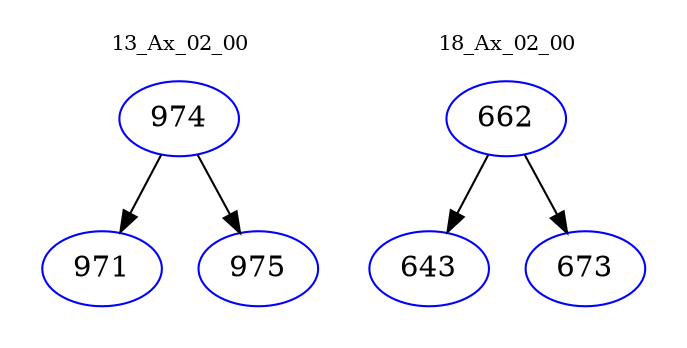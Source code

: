 digraph{
subgraph cluster_0 {
color = white
label = "13_Ax_02_00";
fontsize=10;
T0_974 [label="974", color="blue"]
T0_974 -> T0_971 [color="black"]
T0_971 [label="971", color="blue"]
T0_974 -> T0_975 [color="black"]
T0_975 [label="975", color="blue"]
}
subgraph cluster_1 {
color = white
label = "18_Ax_02_00";
fontsize=10;
T1_662 [label="662", color="blue"]
T1_662 -> T1_643 [color="black"]
T1_643 [label="643", color="blue"]
T1_662 -> T1_673 [color="black"]
T1_673 [label="673", color="blue"]
}
}
